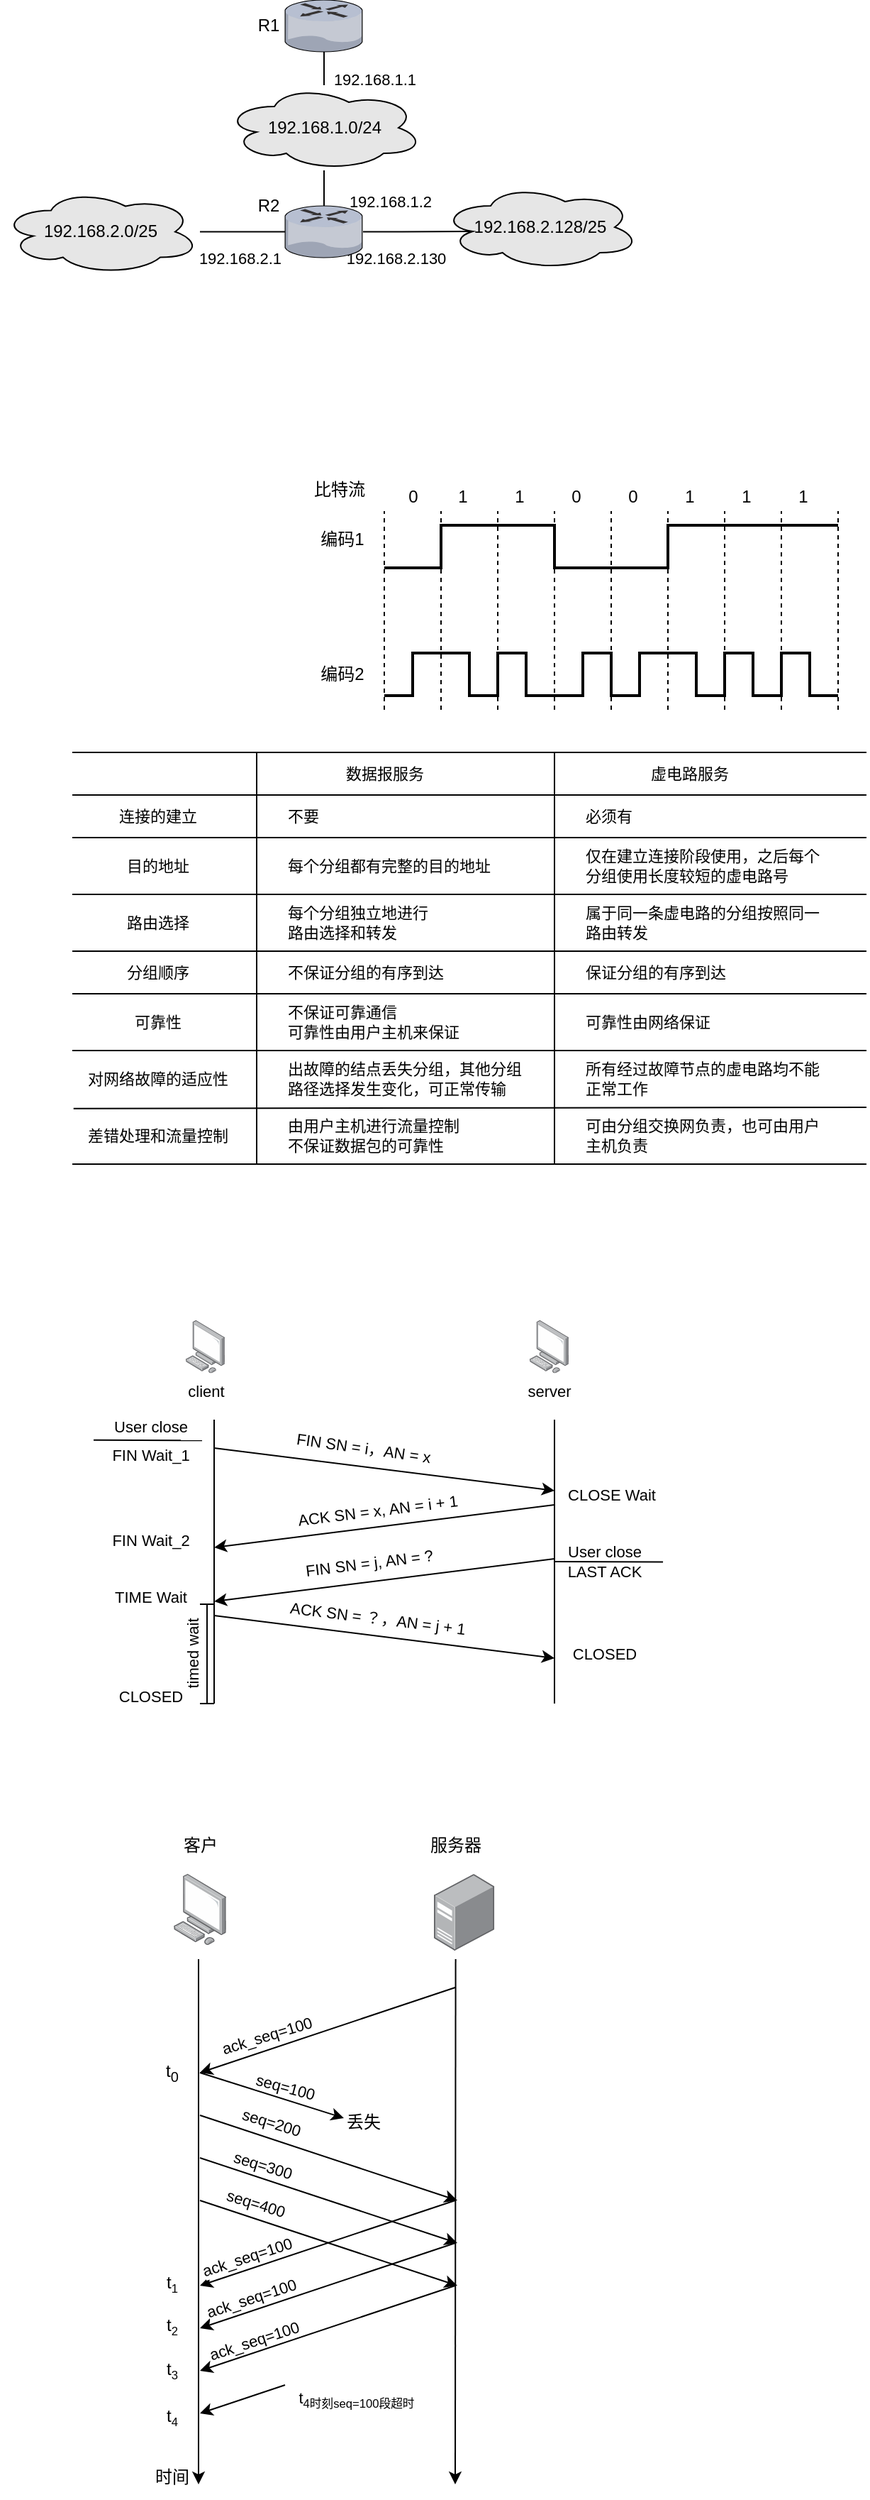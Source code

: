 <mxfile version="20.3.6" type="github">
  <diagram id="bER1azMI8v8Jtsm4dUXI" name="第 1 页">
    <mxGraphModel dx="1426" dy="769" grid="1" gridSize="10" guides="1" tooltips="1" connect="1" arrows="1" fold="1" page="1" pageScale="1" pageWidth="827" pageHeight="1169" math="0" shadow="0">
      <root>
        <mxCell id="0" />
        <mxCell id="1" parent="0" />
        <mxCell id="YW86l5yaE5Hn2V-ghcyL-21" style="edgeStyle=orthogonalEdgeStyle;rounded=0;orthogonalLoop=1;jettySize=auto;html=1;endArrow=none;endFill=0;" parent="1" source="YW86l5yaE5Hn2V-ghcyL-8" target="YW86l5yaE5Hn2V-ghcyL-6" edge="1">
          <mxGeometry relative="1" as="geometry" />
        </mxCell>
        <mxCell id="YW86l5yaE5Hn2V-ghcyL-8" value="192.168.1.0/24" style="ellipse;shape=cloud;whiteSpace=wrap;html=1;align=center;fillColor=#E6E6E6;" parent="1" vertex="1">
          <mxGeometry x="287.5" y="380" width="140" height="60" as="geometry" />
        </mxCell>
        <mxCell id="YW86l5yaE5Hn2V-ghcyL-16" style="edgeStyle=orthogonalEdgeStyle;rounded=0;orthogonalLoop=1;jettySize=auto;html=1;endArrow=none;endFill=0;" parent="1" source="YW86l5yaE5Hn2V-ghcyL-11" target="YW86l5yaE5Hn2V-ghcyL-6" edge="1">
          <mxGeometry relative="1" as="geometry" />
        </mxCell>
        <mxCell id="YW86l5yaE5Hn2V-ghcyL-17" value="192.168.2.1" style="edgeLabel;html=1;align=center;verticalAlign=middle;resizable=0;points=[];" parent="YW86l5yaE5Hn2V-ghcyL-16" vertex="1" connectable="0">
          <mxGeometry x="-0.16" y="-2" relative="1" as="geometry">
            <mxPoint x="3" y="16" as="offset" />
          </mxGeometry>
        </mxCell>
        <mxCell id="YW86l5yaE5Hn2V-ghcyL-11" value="192.168.2.0/25" style="ellipse;shape=cloud;whiteSpace=wrap;html=1;align=center;fillColor=#E6E6E6;" parent="1" vertex="1">
          <mxGeometry x="130" y="453.25" width="140" height="60" as="geometry" />
        </mxCell>
        <mxCell id="YW86l5yaE5Hn2V-ghcyL-12" value="192.168.2.128/25" style="ellipse;shape=cloud;whiteSpace=wrap;html=1;align=center;fillColor=#E6E6E6;" parent="1" vertex="1">
          <mxGeometry x="440" y="450" width="140" height="60" as="geometry" />
        </mxCell>
        <mxCell id="YW86l5yaE5Hn2V-ghcyL-15" style="edgeStyle=orthogonalEdgeStyle;rounded=0;orthogonalLoop=1;jettySize=auto;html=1;entryX=0.16;entryY=0.55;entryDx=0;entryDy=0;entryPerimeter=0;endArrow=none;endFill=0;" parent="1" source="YW86l5yaE5Hn2V-ghcyL-6" target="YW86l5yaE5Hn2V-ghcyL-12" edge="1">
          <mxGeometry relative="1" as="geometry" />
        </mxCell>
        <mxCell id="YW86l5yaE5Hn2V-ghcyL-18" value="192.168.1.2" style="edgeLabel;html=1;align=center;verticalAlign=middle;resizable=0;points=[];" parent="YW86l5yaE5Hn2V-ghcyL-15" vertex="1" connectable="0">
          <mxGeometry x="-0.382" y="2" relative="1" as="geometry">
            <mxPoint x="-5" y="-20" as="offset" />
          </mxGeometry>
        </mxCell>
        <mxCell id="YW86l5yaE5Hn2V-ghcyL-19" value="192.168.2.130" style="edgeLabel;html=1;align=center;verticalAlign=middle;resizable=0;points=[];" parent="YW86l5yaE5Hn2V-ghcyL-15" vertex="1" connectable="0">
          <mxGeometry x="-0.292" y="1" relative="1" as="geometry">
            <mxPoint x="-4" y="18" as="offset" />
          </mxGeometry>
        </mxCell>
        <mxCell id="YW86l5yaE5Hn2V-ghcyL-6" value="" style="verticalLabelPosition=bottom;sketch=0;aspect=fixed;html=1;verticalAlign=top;strokeColor=none;align=center;outlineConnect=0;shape=mxgraph.citrix.router;" parent="1" vertex="1">
          <mxGeometry x="330" y="465" width="55" height="36.5" as="geometry" />
        </mxCell>
        <mxCell id="YW86l5yaE5Hn2V-ghcyL-7" value="R2" style="text;html=1;align=center;verticalAlign=middle;resizable=0;points=[];autosize=1;strokeColor=none;fillColor=none;" parent="1" vertex="1">
          <mxGeometry x="297.5" y="450" width="40" height="30" as="geometry" />
        </mxCell>
        <mxCell id="YW86l5yaE5Hn2V-ghcyL-14" style="edgeStyle=orthogonalEdgeStyle;rounded=0;orthogonalLoop=1;jettySize=auto;html=1;endArrow=none;endFill=0;" parent="1" source="YW86l5yaE5Hn2V-ghcyL-1" target="YW86l5yaE5Hn2V-ghcyL-8" edge="1">
          <mxGeometry relative="1" as="geometry" />
        </mxCell>
        <mxCell id="YW86l5yaE5Hn2V-ghcyL-20" value="192.168.1.1" style="edgeLabel;html=1;align=center;verticalAlign=middle;resizable=0;points=[];" parent="YW86l5yaE5Hn2V-ghcyL-14" vertex="1" connectable="0">
          <mxGeometry x="-0.333" y="-1" relative="1" as="geometry">
            <mxPoint x="36" as="offset" />
          </mxGeometry>
        </mxCell>
        <mxCell id="YW86l5yaE5Hn2V-ghcyL-1" value="" style="verticalLabelPosition=bottom;sketch=0;aspect=fixed;html=1;verticalAlign=top;strokeColor=none;align=center;outlineConnect=0;shape=mxgraph.citrix.router;" parent="1" vertex="1">
          <mxGeometry x="330" y="320" width="55" height="36.5" as="geometry" />
        </mxCell>
        <mxCell id="YW86l5yaE5Hn2V-ghcyL-5" value="R1" style="text;html=1;align=center;verticalAlign=middle;resizable=0;points=[];autosize=1;strokeColor=none;fillColor=none;" parent="1" vertex="1">
          <mxGeometry x="297.5" y="323.25" width="40" height="30" as="geometry" />
        </mxCell>
        <mxCell id="YW86l5yaE5Hn2V-ghcyL-23" value="" style="endArrow=none;dashed=1;html=1;rounded=0;" parent="1" edge="1">
          <mxGeometry width="50" height="50" relative="1" as="geometry">
            <mxPoint x="400" y="820" as="sourcePoint" />
            <mxPoint x="400" y="680" as="targetPoint" />
          </mxGeometry>
        </mxCell>
        <mxCell id="YW86l5yaE5Hn2V-ghcyL-24" value="编码1" style="text;html=1;align=center;verticalAlign=middle;resizable=0;points=[];autosize=1;strokeColor=none;fillColor=none;" parent="1" vertex="1">
          <mxGeometry x="345" y="685" width="50" height="30" as="geometry" />
        </mxCell>
        <mxCell id="YW86l5yaE5Hn2V-ghcyL-25" value="编码2" style="text;html=1;align=center;verticalAlign=middle;resizable=0;points=[];autosize=1;strokeColor=none;fillColor=none;" parent="1" vertex="1">
          <mxGeometry x="345" y="780" width="50" height="30" as="geometry" />
        </mxCell>
        <mxCell id="YW86l5yaE5Hn2V-ghcyL-26" value="比特流" style="text;html=1;align=center;verticalAlign=middle;resizable=0;points=[];autosize=1;strokeColor=none;fillColor=none;" parent="1" vertex="1">
          <mxGeometry x="337.5" y="650" width="60" height="30" as="geometry" />
        </mxCell>
        <mxCell id="YW86l5yaE5Hn2V-ghcyL-27" value="" style="endArrow=none;dashed=1;html=1;rounded=0;" parent="1" edge="1">
          <mxGeometry width="50" height="50" relative="1" as="geometry">
            <mxPoint x="440" y="820" as="sourcePoint" />
            <mxPoint x="440" y="680" as="targetPoint" />
          </mxGeometry>
        </mxCell>
        <mxCell id="YW86l5yaE5Hn2V-ghcyL-28" value="" style="endArrow=none;dashed=1;html=1;rounded=0;" parent="1" edge="1">
          <mxGeometry width="50" height="50" relative="1" as="geometry">
            <mxPoint x="600" y="820" as="sourcePoint" />
            <mxPoint x="600" y="680" as="targetPoint" />
          </mxGeometry>
        </mxCell>
        <mxCell id="YW86l5yaE5Hn2V-ghcyL-29" value="" style="endArrow=none;dashed=1;html=1;rounded=0;" parent="1" edge="1">
          <mxGeometry width="50" height="50" relative="1" as="geometry">
            <mxPoint x="560" y="820" as="sourcePoint" />
            <mxPoint x="560" y="680" as="targetPoint" />
          </mxGeometry>
        </mxCell>
        <mxCell id="YW86l5yaE5Hn2V-ghcyL-30" value="" style="endArrow=none;dashed=1;html=1;rounded=0;" parent="1" edge="1">
          <mxGeometry width="50" height="50" relative="1" as="geometry">
            <mxPoint x="520" y="820" as="sourcePoint" />
            <mxPoint x="520" y="680" as="targetPoint" />
          </mxGeometry>
        </mxCell>
        <mxCell id="YW86l5yaE5Hn2V-ghcyL-31" value="" style="endArrow=none;dashed=1;html=1;rounded=0;" parent="1" edge="1">
          <mxGeometry width="50" height="50" relative="1" as="geometry">
            <mxPoint x="480" y="820" as="sourcePoint" />
            <mxPoint x="480" y="680" as="targetPoint" />
          </mxGeometry>
        </mxCell>
        <mxCell id="YW86l5yaE5Hn2V-ghcyL-32" value="" style="endArrow=none;dashed=1;html=1;rounded=0;" parent="1" edge="1">
          <mxGeometry width="50" height="50" relative="1" as="geometry">
            <mxPoint x="680" y="820" as="sourcePoint" />
            <mxPoint x="680" y="680" as="targetPoint" />
          </mxGeometry>
        </mxCell>
        <mxCell id="YW86l5yaE5Hn2V-ghcyL-33" value="" style="endArrow=none;dashed=1;html=1;rounded=0;" parent="1" edge="1">
          <mxGeometry width="50" height="50" relative="1" as="geometry">
            <mxPoint x="640" y="820" as="sourcePoint" />
            <mxPoint x="640" y="680" as="targetPoint" />
          </mxGeometry>
        </mxCell>
        <mxCell id="YW86l5yaE5Hn2V-ghcyL-34" value="" style="endArrow=none;dashed=1;html=1;rounded=0;" parent="1" edge="1">
          <mxGeometry width="50" height="50" relative="1" as="geometry">
            <mxPoint x="720" y="820" as="sourcePoint" />
            <mxPoint x="720" y="680" as="targetPoint" />
          </mxGeometry>
        </mxCell>
        <mxCell id="YW86l5yaE5Hn2V-ghcyL-35" value="" style="endArrow=none;html=1;rounded=0;strokeWidth=2;" parent="1" edge="1">
          <mxGeometry width="50" height="50" relative="1" as="geometry">
            <mxPoint x="400" y="720" as="sourcePoint" />
            <mxPoint x="720" y="690" as="targetPoint" />
            <Array as="points">
              <mxPoint x="440" y="720" />
              <mxPoint x="440" y="690" />
              <mxPoint x="520" y="690" />
              <mxPoint x="520" y="720" />
              <mxPoint x="600" y="720" />
              <mxPoint x="600" y="690" />
            </Array>
          </mxGeometry>
        </mxCell>
        <mxCell id="YW86l5yaE5Hn2V-ghcyL-44" value="" style="endArrow=none;html=1;rounded=0;strokeWidth=2;" parent="1" edge="1">
          <mxGeometry width="50" height="50" relative="1" as="geometry">
            <mxPoint x="400" y="810" as="sourcePoint" />
            <mxPoint x="720" y="810" as="targetPoint" />
            <Array as="points">
              <mxPoint x="420" y="810" />
              <mxPoint x="420" y="780" />
              <mxPoint x="460" y="780" />
              <mxPoint x="460" y="810" />
              <mxPoint x="480" y="810" />
              <mxPoint x="480" y="780" />
              <mxPoint x="500" y="780" />
              <mxPoint x="500" y="810" />
              <mxPoint x="540" y="810" />
              <mxPoint x="540" y="780" />
              <mxPoint x="560" y="780" />
              <mxPoint x="560" y="810" />
              <mxPoint x="580" y="810" />
              <mxPoint x="580" y="780" />
              <mxPoint x="620" y="780" />
              <mxPoint x="620" y="810" />
              <mxPoint x="640" y="810" />
              <mxPoint x="640" y="780" />
              <mxPoint x="660" y="780" />
              <mxPoint x="660" y="810" />
              <mxPoint x="680" y="810" />
              <mxPoint x="680" y="780" />
              <mxPoint x="700" y="780" />
              <mxPoint x="700" y="810" />
            </Array>
          </mxGeometry>
        </mxCell>
        <mxCell id="YW86l5yaE5Hn2V-ghcyL-45" value="0" style="text;html=1;align=center;verticalAlign=middle;resizable=0;points=[];autosize=1;strokeColor=none;fillColor=none;" parent="1" vertex="1">
          <mxGeometry x="405" y="655" width="30" height="30" as="geometry" />
        </mxCell>
        <mxCell id="YW86l5yaE5Hn2V-ghcyL-46" value="1" style="text;html=1;align=center;verticalAlign=middle;resizable=0;points=[];autosize=1;strokeColor=none;fillColor=none;" parent="1" vertex="1">
          <mxGeometry x="440" y="655" width="30" height="30" as="geometry" />
        </mxCell>
        <mxCell id="YW86l5yaE5Hn2V-ghcyL-47" value="1" style="text;html=1;align=center;verticalAlign=middle;resizable=0;points=[];autosize=1;strokeColor=none;fillColor=none;" parent="1" vertex="1">
          <mxGeometry x="480" y="655" width="30" height="30" as="geometry" />
        </mxCell>
        <mxCell id="YW86l5yaE5Hn2V-ghcyL-48" value="1" style="text;html=1;align=center;verticalAlign=middle;resizable=0;points=[];autosize=1;strokeColor=none;fillColor=none;" parent="1" vertex="1">
          <mxGeometry x="600" y="655" width="30" height="30" as="geometry" />
        </mxCell>
        <mxCell id="YW86l5yaE5Hn2V-ghcyL-49" value="1" style="text;html=1;align=center;verticalAlign=middle;resizable=0;points=[];autosize=1;strokeColor=none;fillColor=none;" parent="1" vertex="1">
          <mxGeometry x="640" y="655" width="30" height="30" as="geometry" />
        </mxCell>
        <mxCell id="YW86l5yaE5Hn2V-ghcyL-50" value="1" style="text;html=1;align=center;verticalAlign=middle;resizable=0;points=[];autosize=1;strokeColor=none;fillColor=none;" parent="1" vertex="1">
          <mxGeometry x="680" y="655" width="30" height="30" as="geometry" />
        </mxCell>
        <mxCell id="YW86l5yaE5Hn2V-ghcyL-51" value="0" style="text;html=1;align=center;verticalAlign=middle;resizable=0;points=[];autosize=1;strokeColor=none;fillColor=none;" parent="1" vertex="1">
          <mxGeometry x="520" y="655" width="30" height="30" as="geometry" />
        </mxCell>
        <mxCell id="YW86l5yaE5Hn2V-ghcyL-52" value="0" style="text;html=1;align=center;verticalAlign=middle;resizable=0;points=[];autosize=1;strokeColor=none;fillColor=none;" parent="1" vertex="1">
          <mxGeometry x="560" y="655" width="30" height="30" as="geometry" />
        </mxCell>
        <mxCell id="YW86l5yaE5Hn2V-ghcyL-53" value="" style="endArrow=none;html=1;rounded=0;strokeWidth=1;fontSize=10;" parent="1" edge="1">
          <mxGeometry width="50" height="50" relative="1" as="geometry">
            <mxPoint x="180" y="850" as="sourcePoint" />
            <mxPoint x="740" y="850" as="targetPoint" />
          </mxGeometry>
        </mxCell>
        <mxCell id="YW86l5yaE5Hn2V-ghcyL-54" value="" style="endArrow=none;html=1;rounded=0;strokeWidth=1;fontSize=10;" parent="1" edge="1">
          <mxGeometry width="50" height="50" relative="1" as="geometry">
            <mxPoint x="180" y="880.0" as="sourcePoint" />
            <mxPoint x="740" y="880" as="targetPoint" />
          </mxGeometry>
        </mxCell>
        <mxCell id="YW86l5yaE5Hn2V-ghcyL-55" value="" style="endArrow=none;html=1;rounded=0;strokeWidth=1;fontSize=10;" parent="1" edge="1">
          <mxGeometry width="50" height="50" relative="1" as="geometry">
            <mxPoint x="180" y="950.0" as="sourcePoint" />
            <mxPoint x="740" y="950" as="targetPoint" />
          </mxGeometry>
        </mxCell>
        <mxCell id="YW86l5yaE5Hn2V-ghcyL-57" value="" style="endArrow=none;html=1;rounded=0;strokeWidth=1;fontSize=10;" parent="1" edge="1">
          <mxGeometry width="50" height="50" relative="1" as="geometry">
            <mxPoint x="180" y="910.0" as="sourcePoint" />
            <mxPoint x="740" y="910" as="targetPoint" />
          </mxGeometry>
        </mxCell>
        <mxCell id="YW86l5yaE5Hn2V-ghcyL-58" value="" style="endArrow=none;html=1;rounded=0;strokeWidth=1;fontSize=10;" parent="1" edge="1">
          <mxGeometry width="50" height="50" relative="1" as="geometry">
            <mxPoint x="180" y="990.0" as="sourcePoint" />
            <mxPoint x="740" y="990" as="targetPoint" />
          </mxGeometry>
        </mxCell>
        <mxCell id="YW86l5yaE5Hn2V-ghcyL-59" value="" style="endArrow=none;html=1;rounded=0;strokeWidth=1;fontSize=10;" parent="1" edge="1">
          <mxGeometry width="50" height="50" relative="1" as="geometry">
            <mxPoint x="180" y="1060" as="sourcePoint" />
            <mxPoint x="740" y="1060" as="targetPoint" />
          </mxGeometry>
        </mxCell>
        <mxCell id="YW86l5yaE5Hn2V-ghcyL-60" value="" style="endArrow=none;html=1;rounded=0;strokeWidth=1;fontSize=10;" parent="1" edge="1">
          <mxGeometry width="50" height="50" relative="1" as="geometry">
            <mxPoint x="180" y="1020.0" as="sourcePoint" />
            <mxPoint x="740" y="1020" as="targetPoint" />
          </mxGeometry>
        </mxCell>
        <mxCell id="YW86l5yaE5Hn2V-ghcyL-62" value="" style="endArrow=none;html=1;rounded=0;strokeWidth=1;fontSize=10;" parent="1" edge="1">
          <mxGeometry width="50" height="50" relative="1" as="geometry">
            <mxPoint x="310" y="850" as="sourcePoint" />
            <mxPoint x="310" y="1140" as="targetPoint" />
          </mxGeometry>
        </mxCell>
        <mxCell id="YW86l5yaE5Hn2V-ghcyL-63" value="&lt;font style=&quot;font-size: 11px;&quot;&gt;数据报服务&lt;/font&gt;" style="text;html=1;align=center;verticalAlign=middle;resizable=0;points=[];autosize=1;strokeColor=none;fillColor=none;fontSize=11;" parent="1" vertex="1">
          <mxGeometry x="360" y="850" width="80" height="30" as="geometry" />
        </mxCell>
        <mxCell id="YW86l5yaE5Hn2V-ghcyL-64" value="&lt;font style=&quot;font-size: 11px;&quot;&gt;虚电路服务&lt;/font&gt;" style="text;html=1;align=center;verticalAlign=middle;resizable=0;points=[];autosize=1;strokeColor=none;fillColor=none;fontSize=11;" parent="1" vertex="1">
          <mxGeometry x="575" y="850" width="80" height="30" as="geometry" />
        </mxCell>
        <mxCell id="YW86l5yaE5Hn2V-ghcyL-68" value="&lt;font style=&quot;font-size: 11px;&quot;&gt;连接的建立&lt;/font&gt;" style="text;html=1;align=center;verticalAlign=middle;resizable=0;points=[];autosize=1;strokeColor=none;fillColor=none;fontSize=11;" parent="1" vertex="1">
          <mxGeometry x="200" y="880" width="80" height="30" as="geometry" />
        </mxCell>
        <mxCell id="YW86l5yaE5Hn2V-ghcyL-70" value="目的地址" style="text;html=1;align=center;verticalAlign=middle;resizable=0;points=[];autosize=1;strokeColor=none;fillColor=none;fontSize=11;" parent="1" vertex="1">
          <mxGeometry x="205" y="915" width="70" height="30" as="geometry" />
        </mxCell>
        <mxCell id="YW86l5yaE5Hn2V-ghcyL-71" value="路由选择" style="text;html=1;align=center;verticalAlign=middle;resizable=0;points=[];autosize=1;strokeColor=none;fillColor=none;fontSize=11;" parent="1" vertex="1">
          <mxGeometry x="205" y="955" width="70" height="30" as="geometry" />
        </mxCell>
        <mxCell id="YW86l5yaE5Hn2V-ghcyL-72" value="分组顺序" style="text;html=1;align=center;verticalAlign=middle;resizable=0;points=[];autosize=1;strokeColor=none;fillColor=none;fontSize=11;" parent="1" vertex="1">
          <mxGeometry x="205" y="990" width="70" height="30" as="geometry" />
        </mxCell>
        <mxCell id="YW86l5yaE5Hn2V-ghcyL-73" value="可靠性" style="text;html=1;align=center;verticalAlign=middle;resizable=0;points=[];autosize=1;strokeColor=none;fillColor=none;fontSize=11;" parent="1" vertex="1">
          <mxGeometry x="210" y="1025" width="60" height="30" as="geometry" />
        </mxCell>
        <mxCell id="YW86l5yaE5Hn2V-ghcyL-74" value="对网络故障的适应性" style="text;html=1;align=center;verticalAlign=middle;resizable=0;points=[];autosize=1;strokeColor=none;fillColor=none;fontSize=11;" parent="1" vertex="1">
          <mxGeometry x="175" y="1065" width="130" height="30" as="geometry" />
        </mxCell>
        <mxCell id="YW86l5yaE5Hn2V-ghcyL-77" value="差错处理和流量控制" style="text;html=1;align=center;verticalAlign=middle;resizable=0;points=[];autosize=1;strokeColor=none;fillColor=none;fontSize=11;" parent="1" vertex="1">
          <mxGeometry x="175" y="1105" width="130" height="30" as="geometry" />
        </mxCell>
        <mxCell id="YW86l5yaE5Hn2V-ghcyL-79" value="" style="endArrow=none;html=1;rounded=0;strokeWidth=1;fontSize=10;exitX=0.045;exitY=0.029;exitDx=0;exitDy=0;exitPerimeter=0;" parent="1" edge="1">
          <mxGeometry width="50" height="50" relative="1" as="geometry">
            <mxPoint x="180.85" y="1100.87" as="sourcePoint" />
            <mxPoint x="740" y="1100" as="targetPoint" />
          </mxGeometry>
        </mxCell>
        <mxCell id="YW86l5yaE5Hn2V-ghcyL-81" value="" style="endArrow=none;html=1;rounded=0;strokeWidth=1;fontSize=10;" parent="1" edge="1">
          <mxGeometry width="50" height="50" relative="1" as="geometry">
            <mxPoint x="180" y="1140" as="sourcePoint" />
            <mxPoint x="740" y="1140" as="targetPoint" />
          </mxGeometry>
        </mxCell>
        <mxCell id="YW86l5yaE5Hn2V-ghcyL-82" value="不要" style="text;html=1;align=left;verticalAlign=middle;resizable=0;points=[];autosize=1;strokeColor=none;fillColor=none;fontSize=11;" parent="1" vertex="1">
          <mxGeometry x="330" y="880" width="50" height="30" as="geometry" />
        </mxCell>
        <mxCell id="YW86l5yaE5Hn2V-ghcyL-83" value="每个分组都有完整的目的地址" style="text;html=1;align=left;verticalAlign=middle;resizable=0;points=[];autosize=1;strokeColor=none;fillColor=none;fontSize=11;" parent="1" vertex="1">
          <mxGeometry x="330" y="915" width="180" height="30" as="geometry" />
        </mxCell>
        <mxCell id="YW86l5yaE5Hn2V-ghcyL-84" value="每个分组独立地进行&lt;br&gt;路由选择和转发" style="text;html=1;align=left;verticalAlign=middle;resizable=0;points=[];autosize=1;strokeColor=none;fillColor=none;fontSize=11;" parent="1" vertex="1">
          <mxGeometry x="330" y="950" width="130" height="40" as="geometry" />
        </mxCell>
        <mxCell id="YW86l5yaE5Hn2V-ghcyL-85" value="不保证分组的有序到达" style="text;html=1;align=left;verticalAlign=middle;resizable=0;points=[];autosize=1;strokeColor=none;fillColor=none;fontSize=11;" parent="1" vertex="1">
          <mxGeometry x="330" y="990" width="140" height="30" as="geometry" />
        </mxCell>
        <mxCell id="YW86l5yaE5Hn2V-ghcyL-86" value="不保证可靠通信&lt;br&gt;可靠性由用户主机来保证" style="text;html=1;align=left;verticalAlign=middle;resizable=0;points=[];autosize=1;strokeColor=none;fillColor=none;fontSize=11;" parent="1" vertex="1">
          <mxGeometry x="330" y="1020" width="160" height="40" as="geometry" />
        </mxCell>
        <mxCell id="YW86l5yaE5Hn2V-ghcyL-87" value="出故障的结点丢失分组，其他分组&lt;br&gt;路径选择发生变化，可正常传输" style="text;html=1;align=left;verticalAlign=middle;resizable=0;points=[];autosize=1;strokeColor=none;fillColor=none;fontSize=11;" parent="1" vertex="1">
          <mxGeometry x="330" y="1060" width="200" height="40" as="geometry" />
        </mxCell>
        <mxCell id="YW86l5yaE5Hn2V-ghcyL-88" value="由用户主机进行流量控制&lt;br&gt;不保证数据包的可靠性" style="text;html=1;align=left;verticalAlign=middle;resizable=0;points=[];autosize=1;strokeColor=none;fillColor=none;fontSize=11;" parent="1" vertex="1">
          <mxGeometry x="330" y="1100" width="160" height="40" as="geometry" />
        </mxCell>
        <mxCell id="YW86l5yaE5Hn2V-ghcyL-89" value="必须有" style="text;html=1;align=left;verticalAlign=middle;resizable=0;points=[];autosize=1;strokeColor=none;fillColor=none;fontSize=11;" parent="1" vertex="1">
          <mxGeometry x="540" y="880" width="60" height="30" as="geometry" />
        </mxCell>
        <mxCell id="YW86l5yaE5Hn2V-ghcyL-90" value="" style="endArrow=none;html=1;rounded=0;strokeWidth=1;fontSize=10;" parent="1" edge="1">
          <mxGeometry width="50" height="50" relative="1" as="geometry">
            <mxPoint x="520" y="850.0" as="sourcePoint" />
            <mxPoint x="520" y="1140" as="targetPoint" />
          </mxGeometry>
        </mxCell>
        <mxCell id="YW86l5yaE5Hn2V-ghcyL-91" value="仅在建立连接阶段使用，之后每个&lt;br&gt;分组使用长度较短的虚电路号" style="text;html=1;align=left;verticalAlign=middle;resizable=0;points=[];autosize=1;strokeColor=none;fillColor=none;fontSize=11;" parent="1" vertex="1">
          <mxGeometry x="540" y="910" width="200" height="40" as="geometry" />
        </mxCell>
        <mxCell id="YW86l5yaE5Hn2V-ghcyL-92" value="属于同一条虚电路的分组按照同一&lt;br&gt;路由转发" style="text;html=1;align=left;verticalAlign=middle;resizable=0;points=[];autosize=1;strokeColor=none;fillColor=none;fontSize=11;" parent="1" vertex="1">
          <mxGeometry x="540" y="950" width="200" height="40" as="geometry" />
        </mxCell>
        <mxCell id="YW86l5yaE5Hn2V-ghcyL-93" value="保证分组的有序到达" style="text;html=1;align=left;verticalAlign=middle;resizable=0;points=[];autosize=1;strokeColor=none;fillColor=none;fontSize=11;" parent="1" vertex="1">
          <mxGeometry x="540" y="990" width="130" height="30" as="geometry" />
        </mxCell>
        <mxCell id="YW86l5yaE5Hn2V-ghcyL-94" value="可靠性由网络保证" style="text;html=1;align=left;verticalAlign=middle;resizable=0;points=[];autosize=1;strokeColor=none;fillColor=none;fontSize=11;" parent="1" vertex="1">
          <mxGeometry x="540" y="1025" width="120" height="30" as="geometry" />
        </mxCell>
        <mxCell id="YW86l5yaE5Hn2V-ghcyL-95" value="所有经过故障节点的虚电路均不能&lt;br&gt;正常工作" style="text;html=1;align=left;verticalAlign=middle;resizable=0;points=[];autosize=1;strokeColor=none;fillColor=none;fontSize=11;" parent="1" vertex="1">
          <mxGeometry x="540" y="1060" width="200" height="40" as="geometry" />
        </mxCell>
        <mxCell id="YW86l5yaE5Hn2V-ghcyL-96" value="可由分组交换网负责，也可由用户&lt;br&gt;主机负责" style="text;html=1;align=left;verticalAlign=middle;resizable=0;points=[];autosize=1;strokeColor=none;fillColor=none;fontSize=11;" parent="1" vertex="1">
          <mxGeometry x="540" y="1100" width="200" height="40" as="geometry" />
        </mxCell>
        <mxCell id="YW86l5yaE5Hn2V-ghcyL-97" value="" style="endArrow=none;html=1;rounded=0;strokeWidth=1;fontSize=11;" parent="1" edge="1">
          <mxGeometry width="50" height="50" relative="1" as="geometry">
            <mxPoint x="280" y="1520" as="sourcePoint" />
            <mxPoint x="280" y="1320" as="targetPoint" />
          </mxGeometry>
        </mxCell>
        <mxCell id="YW86l5yaE5Hn2V-ghcyL-98" value="" style="endArrow=none;html=1;rounded=0;strokeWidth=1;fontSize=11;" parent="1" edge="1">
          <mxGeometry width="50" height="50" relative="1" as="geometry">
            <mxPoint x="520" y="1520.0" as="sourcePoint" />
            <mxPoint x="520" y="1320.0" as="targetPoint" />
          </mxGeometry>
        </mxCell>
        <mxCell id="YW86l5yaE5Hn2V-ghcyL-99" value="" style="endArrow=classic;html=1;rounded=0;strokeWidth=1;fontSize=11;" parent="1" edge="1">
          <mxGeometry width="50" height="50" relative="1" as="geometry">
            <mxPoint x="280" y="1340" as="sourcePoint" />
            <mxPoint x="520" y="1370" as="targetPoint" />
          </mxGeometry>
        </mxCell>
        <mxCell id="YW86l5yaE5Hn2V-ghcyL-106" value="FIN SN = i，AN = x" style="edgeLabel;html=1;align=center;verticalAlign=middle;resizable=0;points=[];fontSize=11;rotation=8;" parent="YW86l5yaE5Hn2V-ghcyL-99" vertex="1" connectable="0">
          <mxGeometry x="-0.482" relative="1" as="geometry">
            <mxPoint x="43" y="-8" as="offset" />
          </mxGeometry>
        </mxCell>
        <mxCell id="YW86l5yaE5Hn2V-ghcyL-100" value="" style="endArrow=classic;html=1;rounded=0;strokeWidth=1;fontSize=11;" parent="1" edge="1">
          <mxGeometry width="50" height="50" relative="1" as="geometry">
            <mxPoint x="520" y="1380" as="sourcePoint" />
            <mxPoint x="280" y="1410" as="targetPoint" />
          </mxGeometry>
        </mxCell>
        <mxCell id="YW86l5yaE5Hn2V-ghcyL-101" value="" style="endArrow=classic;html=1;rounded=0;strokeWidth=1;fontSize=11;" parent="1" edge="1">
          <mxGeometry width="50" height="50" relative="1" as="geometry">
            <mxPoint x="520.0" y="1418.0" as="sourcePoint" />
            <mxPoint x="280" y="1448.0" as="targetPoint" />
          </mxGeometry>
        </mxCell>
        <mxCell id="YW86l5yaE5Hn2V-ghcyL-103" value="" style="endArrow=classic;html=1;rounded=0;strokeWidth=1;fontSize=11;" parent="1" edge="1">
          <mxGeometry width="50" height="50" relative="1" as="geometry">
            <mxPoint x="280" y="1458.0" as="sourcePoint" />
            <mxPoint x="520.0" y="1488.0" as="targetPoint" />
          </mxGeometry>
        </mxCell>
        <mxCell id="YW86l5yaE5Hn2V-ghcyL-104" value="client" style="points=[];aspect=fixed;html=1;align=center;shadow=0;dashed=0;image;image=img/lib/allied_telesis/computer_and_terminals/Personal_Computer.svg;fontSize=11;fillColor=#E6E6E6;" parent="1" vertex="1">
          <mxGeometry x="260" y="1250" width="27.5" height="37.27" as="geometry" />
        </mxCell>
        <mxCell id="YW86l5yaE5Hn2V-ghcyL-105" value="server" style="points=[];aspect=fixed;html=1;align=center;shadow=0;dashed=0;image;image=img/lib/allied_telesis/computer_and_terminals/Personal_Computer.svg;fontSize=11;fillColor=#E6E6E6;" parent="1" vertex="1">
          <mxGeometry x="502.5" y="1250" width="27.5" height="37.27" as="geometry" />
        </mxCell>
        <mxCell id="YW86l5yaE5Hn2V-ghcyL-107" value="ACK SN = ？，AN = j + 1" style="edgeLabel;html=1;align=center;verticalAlign=middle;resizable=0;points=[];fontSize=11;rotation=7;" parent="1" vertex="1" connectable="0">
          <mxGeometry x="394.997" y="1460.002" as="geometry" />
        </mxCell>
        <mxCell id="YW86l5yaE5Hn2V-ghcyL-108" value="ACK SN = x, AN = i + 1" style="edgeLabel;html=1;align=center;verticalAlign=middle;resizable=0;points=[];fontSize=11;rotation=353;" parent="1" vertex="1" connectable="0">
          <mxGeometry x="419.997" y="1373.002" as="geometry">
            <mxPoint x="-26.181" y="7.719" as="offset" />
          </mxGeometry>
        </mxCell>
        <mxCell id="YW86l5yaE5Hn2V-ghcyL-109" value="FIN SN = j, AN = ?" style="edgeLabel;html=1;align=center;verticalAlign=middle;resizable=0;points=[];fontSize=11;rotation=353;" parent="1" vertex="1" connectable="0">
          <mxGeometry x="413.997" y="1410.002" as="geometry">
            <mxPoint x="-26.181" y="7.719" as="offset" />
          </mxGeometry>
        </mxCell>
        <mxCell id="YW86l5yaE5Hn2V-ghcyL-110" value="User close" style="text;html=1;align=center;verticalAlign=middle;resizable=0;points=[];autosize=1;strokeColor=none;fillColor=none;fontSize=11;" parent="1" vertex="1">
          <mxGeometry x="195" y="1310" width="80" height="30" as="geometry" />
        </mxCell>
        <mxCell id="YW86l5yaE5Hn2V-ghcyL-111" value="FIN Wait_1" style="text;html=1;align=center;verticalAlign=middle;resizable=0;points=[];autosize=1;strokeColor=none;fillColor=none;fontSize=11;" parent="1" vertex="1">
          <mxGeometry x="195" y="1330" width="80" height="30" as="geometry" />
        </mxCell>
        <mxCell id="YW86l5yaE5Hn2V-ghcyL-112" value="FIN Wait_2" style="text;html=1;align=center;verticalAlign=middle;resizable=0;points=[];autosize=1;strokeColor=none;fillColor=none;fontSize=11;" parent="1" vertex="1">
          <mxGeometry x="195" y="1390" width="80" height="30" as="geometry" />
        </mxCell>
        <mxCell id="YW86l5yaE5Hn2V-ghcyL-113" value="TIME Wait" style="text;html=1;align=center;verticalAlign=middle;resizable=0;points=[];autosize=1;strokeColor=none;fillColor=none;fontSize=11;" parent="1" vertex="1">
          <mxGeometry x="195" y="1430" width="80" height="30" as="geometry" />
        </mxCell>
        <mxCell id="YW86l5yaE5Hn2V-ghcyL-114" value="timed wait" style="text;html=1;align=center;verticalAlign=middle;resizable=0;points=[];autosize=1;strokeColor=none;fillColor=none;fontSize=11;rotation=-90;" parent="1" vertex="1">
          <mxGeometry x="225" y="1470" width="80" height="30" as="geometry" />
        </mxCell>
        <mxCell id="YW86l5yaE5Hn2V-ghcyL-119" value="" style="group" parent="1" vertex="1" connectable="0">
          <mxGeometry x="270" y="1450" width="10" height="70" as="geometry" />
        </mxCell>
        <mxCell id="YW86l5yaE5Hn2V-ghcyL-116" value="" style="endArrow=none;html=1;rounded=0;strokeWidth=1;fontSize=11;" parent="YW86l5yaE5Hn2V-ghcyL-119" edge="1">
          <mxGeometry width="50" height="50" relative="1" as="geometry">
            <mxPoint x="10" y="70" as="sourcePoint" />
            <mxPoint y="70" as="targetPoint" />
          </mxGeometry>
        </mxCell>
        <mxCell id="YW86l5yaE5Hn2V-ghcyL-117" value="" style="endArrow=none;html=1;rounded=0;strokeWidth=1;fontSize=11;" parent="YW86l5yaE5Hn2V-ghcyL-119" edge="1">
          <mxGeometry width="50" height="50" relative="1" as="geometry">
            <mxPoint x="5" as="sourcePoint" />
            <mxPoint x="5" y="70" as="targetPoint" />
          </mxGeometry>
        </mxCell>
        <mxCell id="YW86l5yaE5Hn2V-ghcyL-118" value="" style="endArrow=none;html=1;rounded=0;strokeWidth=1;fontSize=11;" parent="YW86l5yaE5Hn2V-ghcyL-119" edge="1">
          <mxGeometry width="50" height="50" relative="1" as="geometry">
            <mxPoint x="10" y="2.653e-13" as="sourcePoint" />
            <mxPoint y="2.653e-13" as="targetPoint" />
          </mxGeometry>
        </mxCell>
        <mxCell id="YW86l5yaE5Hn2V-ghcyL-120" value="CLOSED" style="text;html=1;align=center;verticalAlign=middle;resizable=0;points=[];autosize=1;strokeColor=none;fillColor=none;fontSize=11;" parent="1" vertex="1">
          <mxGeometry x="200" y="1500" width="70" height="30" as="geometry" />
        </mxCell>
        <mxCell id="YW86l5yaE5Hn2V-ghcyL-121" value="CLOSED" style="text;html=1;align=center;verticalAlign=middle;resizable=0;points=[];autosize=1;strokeColor=none;fillColor=none;fontSize=11;" parent="1" vertex="1">
          <mxGeometry x="520" y="1470" width="70" height="30" as="geometry" />
        </mxCell>
        <mxCell id="YW86l5yaE5Hn2V-ghcyL-122" value="CLOSE Wait" style="text;html=1;align=center;verticalAlign=middle;resizable=0;points=[];autosize=1;strokeColor=none;fillColor=none;fontSize=11;" parent="1" vertex="1">
          <mxGeometry x="515" y="1358" width="90" height="30" as="geometry" />
        </mxCell>
        <mxCell id="YW86l5yaE5Hn2V-ghcyL-123" value="User close&lt;br&gt;LAST ACK" style="text;html=1;align=center;verticalAlign=middle;resizable=0;points=[];autosize=1;strokeColor=none;fillColor=none;fontSize=11;" parent="1" vertex="1">
          <mxGeometry x="515" y="1400" width="80" height="40" as="geometry" />
        </mxCell>
        <mxCell id="YW86l5yaE5Hn2V-ghcyL-124" value="" style="endArrow=none;html=1;rounded=0;strokeWidth=1;fontSize=11;entryX=1.019;entryY=0.506;entryDx=0;entryDy=0;entryPerimeter=0;" parent="1" target="YW86l5yaE5Hn2V-ghcyL-123" edge="1">
          <mxGeometry width="50" height="50" relative="1" as="geometry">
            <mxPoint x="520" y="1420" as="sourcePoint" />
            <mxPoint x="470" y="1370" as="targetPoint" />
          </mxGeometry>
        </mxCell>
        <mxCell id="YW86l5yaE5Hn2V-ghcyL-125" value="" style="endArrow=none;html=1;rounded=0;strokeWidth=1;fontSize=11;entryX=1.019;entryY=0.506;entryDx=0;entryDy=0;entryPerimeter=0;" parent="1" edge="1">
          <mxGeometry width="50" height="50" relative="1" as="geometry">
            <mxPoint x="195.0" y="1334.38" as="sourcePoint" />
            <mxPoint x="271.52" y="1334.62" as="targetPoint" />
          </mxGeometry>
        </mxCell>
        <mxCell id="-AS4KdPytJ1dTLF1dXFJ-41" value="" style="group" vertex="1" connectable="0" parent="1">
          <mxGeometry x="225" y="1605" width="255" height="475" as="geometry" />
        </mxCell>
        <mxCell id="-AS4KdPytJ1dTLF1dXFJ-1" value="" style="points=[];aspect=fixed;html=1;align=center;shadow=0;dashed=0;image;image=img/lib/allied_telesis/computer_and_terminals/Personal_Computer.svg;fontSize=11;fillColor=#E6E6E6;" vertex="1" parent="-AS4KdPytJ1dTLF1dXFJ-41">
          <mxGeometry x="26.56" y="35" width="36.89" height="50" as="geometry" />
        </mxCell>
        <mxCell id="-AS4KdPytJ1dTLF1dXFJ-3" value="" style="points=[];aspect=fixed;html=1;align=center;shadow=0;dashed=0;image;image=img/lib/allied_telesis/computer_and_terminals/Server_Desktop.svg;" vertex="1" parent="-AS4KdPytJ1dTLF1dXFJ-41">
          <mxGeometry x="210" y="35" width="42.6" height="54" as="geometry" />
        </mxCell>
        <mxCell id="-AS4KdPytJ1dTLF1dXFJ-4" value="客户" style="text;html=1;align=center;verticalAlign=middle;resizable=0;points=[];autosize=1;strokeColor=none;fillColor=none;" vertex="1" parent="-AS4KdPytJ1dTLF1dXFJ-41">
          <mxGeometry x="20" width="50" height="30" as="geometry" />
        </mxCell>
        <mxCell id="-AS4KdPytJ1dTLF1dXFJ-5" value="服务器" style="text;html=1;align=center;verticalAlign=middle;resizable=0;points=[];autosize=1;strokeColor=none;fillColor=none;" vertex="1" parent="-AS4KdPytJ1dTLF1dXFJ-41">
          <mxGeometry x="195" width="60" height="30" as="geometry" />
        </mxCell>
        <mxCell id="-AS4KdPytJ1dTLF1dXFJ-6" value="" style="endArrow=none;html=1;rounded=0;strokeWidth=1;fontSize=11;startArrow=classic;startFill=1;" edge="1" parent="-AS4KdPytJ1dTLF1dXFJ-41">
          <mxGeometry width="50" height="50" relative="1" as="geometry">
            <mxPoint x="44" y="465" as="sourcePoint" />
            <mxPoint x="44" y="95" as="targetPoint" />
          </mxGeometry>
        </mxCell>
        <mxCell id="-AS4KdPytJ1dTLF1dXFJ-7" value="" style="endArrow=none;html=1;rounded=0;strokeWidth=1;fontSize=11;startArrow=classic;startFill=1;" edge="1" parent="-AS4KdPytJ1dTLF1dXFJ-41">
          <mxGeometry width="50" height="50" relative="1" as="geometry">
            <mxPoint x="225" y="465" as="sourcePoint" />
            <mxPoint x="225.3" y="95" as="targetPoint" />
          </mxGeometry>
        </mxCell>
        <mxCell id="-AS4KdPytJ1dTLF1dXFJ-10" value="" style="endArrow=classic;html=1;rounded=0;strokeWidth=1;fontSize=11;" edge="1" parent="-AS4KdPytJ1dTLF1dXFJ-41">
          <mxGeometry width="50" height="50" relative="1" as="geometry">
            <mxPoint x="225" y="115" as="sourcePoint" />
            <mxPoint x="45" y="175" as="targetPoint" />
          </mxGeometry>
        </mxCell>
        <mxCell id="-AS4KdPytJ1dTLF1dXFJ-14" value="ack_seq=100" style="edgeLabel;html=1;align=center;verticalAlign=middle;resizable=0;points=[];rotation=343;" vertex="1" connectable="0" parent="-AS4KdPytJ1dTLF1dXFJ-10">
          <mxGeometry x="0.532" y="-1" relative="1" as="geometry">
            <mxPoint x="5" y="-11" as="offset" />
          </mxGeometry>
        </mxCell>
        <mxCell id="-AS4KdPytJ1dTLF1dXFJ-13" value="" style="endArrow=classic;html=1;rounded=0;strokeWidth=1;fontSize=11;" edge="1" parent="-AS4KdPytJ1dTLF1dXFJ-41">
          <mxGeometry width="50" height="50" relative="1" as="geometry">
            <mxPoint x="45" y="175" as="sourcePoint" />
            <mxPoint x="146.5" y="207" as="targetPoint" />
          </mxGeometry>
        </mxCell>
        <mxCell id="-AS4KdPytJ1dTLF1dXFJ-27" value="seq=100" style="edgeLabel;html=1;align=center;verticalAlign=middle;resizable=0;points=[];rotation=15;" vertex="1" connectable="0" parent="-AS4KdPytJ1dTLF1dXFJ-13">
          <mxGeometry x="-0.031" y="-1" relative="1" as="geometry">
            <mxPoint x="11" y="-7" as="offset" />
          </mxGeometry>
        </mxCell>
        <mxCell id="-AS4KdPytJ1dTLF1dXFJ-17" value="" style="endArrow=classic;html=1;rounded=0;strokeWidth=1;fontSize=11;" edge="1" parent="-AS4KdPytJ1dTLF1dXFJ-41">
          <mxGeometry width="50" height="50" relative="1" as="geometry">
            <mxPoint x="45" y="205" as="sourcePoint" />
            <mxPoint x="226.5" y="265" as="targetPoint" />
          </mxGeometry>
        </mxCell>
        <mxCell id="-AS4KdPytJ1dTLF1dXFJ-18" value="" style="endArrow=classic;html=1;rounded=0;strokeWidth=1;fontSize=11;" edge="1" parent="-AS4KdPytJ1dTLF1dXFJ-41">
          <mxGeometry width="50" height="50" relative="1" as="geometry">
            <mxPoint x="45" y="235" as="sourcePoint" />
            <mxPoint x="226.5" y="295" as="targetPoint" />
          </mxGeometry>
        </mxCell>
        <mxCell id="-AS4KdPytJ1dTLF1dXFJ-19" value="" style="endArrow=classic;html=1;rounded=0;strokeWidth=1;fontSize=11;" edge="1" parent="-AS4KdPytJ1dTLF1dXFJ-41">
          <mxGeometry width="50" height="50" relative="1" as="geometry">
            <mxPoint x="45" y="265" as="sourcePoint" />
            <mxPoint x="226.5" y="325" as="targetPoint" />
          </mxGeometry>
        </mxCell>
        <mxCell id="-AS4KdPytJ1dTLF1dXFJ-21" value="" style="endArrow=classic;html=1;rounded=0;strokeWidth=1;fontSize=11;" edge="1" parent="-AS4KdPytJ1dTLF1dXFJ-41">
          <mxGeometry width="50" height="50" relative="1" as="geometry">
            <mxPoint x="225" y="265" as="sourcePoint" />
            <mxPoint x="45" y="325" as="targetPoint" />
          </mxGeometry>
        </mxCell>
        <mxCell id="-AS4KdPytJ1dTLF1dXFJ-22" value="ack_seq=100" style="edgeLabel;html=1;align=center;verticalAlign=middle;resizable=0;points=[];rotation=342;" vertex="1" connectable="0" parent="-AS4KdPytJ1dTLF1dXFJ-21">
          <mxGeometry x="0.532" y="-1" relative="1" as="geometry">
            <mxPoint x="-9" y="-5" as="offset" />
          </mxGeometry>
        </mxCell>
        <mxCell id="-AS4KdPytJ1dTLF1dXFJ-23" value="" style="endArrow=classic;html=1;rounded=0;strokeWidth=1;fontSize=11;" edge="1" parent="-AS4KdPytJ1dTLF1dXFJ-41">
          <mxGeometry width="50" height="50" relative="1" as="geometry">
            <mxPoint x="225" y="295" as="sourcePoint" />
            <mxPoint x="45" y="355" as="targetPoint" />
          </mxGeometry>
        </mxCell>
        <mxCell id="-AS4KdPytJ1dTLF1dXFJ-24" value="ack_seq=100" style="edgeLabel;html=1;align=center;verticalAlign=middle;resizable=0;points=[];rotation=342;" vertex="1" connectable="0" parent="-AS4KdPytJ1dTLF1dXFJ-23">
          <mxGeometry x="0.532" y="-1" relative="1" as="geometry">
            <mxPoint x="-6" y="-6" as="offset" />
          </mxGeometry>
        </mxCell>
        <mxCell id="-AS4KdPytJ1dTLF1dXFJ-25" value="" style="endArrow=classic;html=1;rounded=0;strokeWidth=1;fontSize=11;" edge="1" parent="-AS4KdPytJ1dTLF1dXFJ-41">
          <mxGeometry width="50" height="50" relative="1" as="geometry">
            <mxPoint x="225" y="325" as="sourcePoint" />
            <mxPoint x="45" y="385" as="targetPoint" />
          </mxGeometry>
        </mxCell>
        <mxCell id="-AS4KdPytJ1dTLF1dXFJ-26" value="ack_seq=100" style="edgeLabel;html=1;align=center;verticalAlign=middle;resizable=0;points=[];rotation=342;" vertex="1" connectable="0" parent="-AS4KdPytJ1dTLF1dXFJ-25">
          <mxGeometry x="0.532" y="-1" relative="1" as="geometry">
            <mxPoint x="-4" y="-6" as="offset" />
          </mxGeometry>
        </mxCell>
        <mxCell id="-AS4KdPytJ1dTLF1dXFJ-28" value="丢失" style="text;html=1;align=center;verticalAlign=middle;resizable=0;points=[];autosize=1;strokeColor=none;fillColor=none;" vertex="1" parent="-AS4KdPytJ1dTLF1dXFJ-41">
          <mxGeometry x="135" y="195" width="50" height="30" as="geometry" />
        </mxCell>
        <mxCell id="-AS4KdPytJ1dTLF1dXFJ-29" value="seq=200" style="edgeLabel;html=1;align=center;verticalAlign=middle;resizable=0;points=[];rotation=17;" vertex="1" connectable="0" parent="-AS4KdPytJ1dTLF1dXFJ-41">
          <mxGeometry x="95.003" y="209.999" as="geometry" />
        </mxCell>
        <mxCell id="-AS4KdPytJ1dTLF1dXFJ-30" value="seq=300" style="edgeLabel;html=1;align=center;verticalAlign=middle;resizable=0;points=[];rotation=17;" vertex="1" connectable="0" parent="-AS4KdPytJ1dTLF1dXFJ-41">
          <mxGeometry x="88.503" y="239.999" as="geometry" />
        </mxCell>
        <mxCell id="-AS4KdPytJ1dTLF1dXFJ-31" value="seq=400" style="edgeLabel;html=1;align=center;verticalAlign=middle;resizable=0;points=[];rotation=17;" vertex="1" connectable="0" parent="-AS4KdPytJ1dTLF1dXFJ-41">
          <mxGeometry x="84.003" y="266.999" as="geometry" />
        </mxCell>
        <mxCell id="-AS4KdPytJ1dTLF1dXFJ-32" value="t&lt;sub&gt;0&lt;/sub&gt;" style="text;html=1;align=center;verticalAlign=middle;resizable=0;points=[];autosize=1;strokeColor=none;fillColor=none;" vertex="1" parent="-AS4KdPytJ1dTLF1dXFJ-41">
          <mxGeometry x="10" y="160" width="30" height="30" as="geometry" />
        </mxCell>
        <mxCell id="-AS4KdPytJ1dTLF1dXFJ-33" value="t&lt;span style=&quot;font-size: 10px;&quot;&gt;&lt;sub&gt;1&lt;/sub&gt;&lt;/span&gt;" style="text;html=1;align=center;verticalAlign=middle;resizable=0;points=[];autosize=1;strokeColor=none;fillColor=none;" vertex="1" parent="-AS4KdPytJ1dTLF1dXFJ-41">
          <mxGeometry x="10" y="308" width="30" height="30" as="geometry" />
        </mxCell>
        <mxCell id="-AS4KdPytJ1dTLF1dXFJ-34" value="t&lt;span style=&quot;font-size: 10px;&quot;&gt;&lt;sub&gt;2&lt;/sub&gt;&lt;/span&gt;" style="text;html=1;align=center;verticalAlign=middle;resizable=0;points=[];autosize=1;strokeColor=none;fillColor=none;" vertex="1" parent="-AS4KdPytJ1dTLF1dXFJ-41">
          <mxGeometry x="10" y="338" width="30" height="30" as="geometry" />
        </mxCell>
        <mxCell id="-AS4KdPytJ1dTLF1dXFJ-35" value="t&lt;span style=&quot;font-size: 10px;&quot;&gt;&lt;sub&gt;3&lt;/sub&gt;&lt;/span&gt;" style="text;html=1;align=center;verticalAlign=middle;resizable=0;points=[];autosize=1;strokeColor=none;fillColor=none;" vertex="1" parent="-AS4KdPytJ1dTLF1dXFJ-41">
          <mxGeometry x="10" y="369" width="30" height="30" as="geometry" />
        </mxCell>
        <mxCell id="-AS4KdPytJ1dTLF1dXFJ-36" value="" style="endArrow=classic;html=1;rounded=0;strokeWidth=1;fontSize=11;" edge="1" parent="-AS4KdPytJ1dTLF1dXFJ-41">
          <mxGeometry width="50" height="50" relative="1" as="geometry">
            <mxPoint x="105" y="395" as="sourcePoint" />
            <mxPoint x="45" y="415" as="targetPoint" />
          </mxGeometry>
        </mxCell>
        <mxCell id="-AS4KdPytJ1dTLF1dXFJ-38" value="t&lt;font size=&quot;1&quot;&gt;&lt;sub&gt;4时刻seq=100段超时&lt;/sub&gt;&lt;/font&gt;" style="edgeLabel;html=1;align=center;verticalAlign=middle;resizable=0;points=[];" vertex="1" connectable="0" parent="-AS4KdPytJ1dTLF1dXFJ-36">
          <mxGeometry x="-0.747" y="-2" relative="1" as="geometry">
            <mxPoint x="58" y="9" as="offset" />
          </mxGeometry>
        </mxCell>
        <mxCell id="-AS4KdPytJ1dTLF1dXFJ-39" value="t&lt;span style=&quot;font-size: 10px;&quot;&gt;&lt;sub&gt;4&lt;/sub&gt;&lt;/span&gt;" style="text;html=1;align=center;verticalAlign=middle;resizable=0;points=[];autosize=1;strokeColor=none;fillColor=none;" vertex="1" parent="-AS4KdPytJ1dTLF1dXFJ-41">
          <mxGeometry x="10" y="402" width="30" height="30" as="geometry" />
        </mxCell>
        <mxCell id="-AS4KdPytJ1dTLF1dXFJ-40" value="时间" style="text;html=1;align=center;verticalAlign=middle;resizable=0;points=[];autosize=1;strokeColor=none;fillColor=none;" vertex="1" parent="-AS4KdPytJ1dTLF1dXFJ-41">
          <mxGeometry y="445" width="50" height="30" as="geometry" />
        </mxCell>
      </root>
    </mxGraphModel>
  </diagram>
</mxfile>
